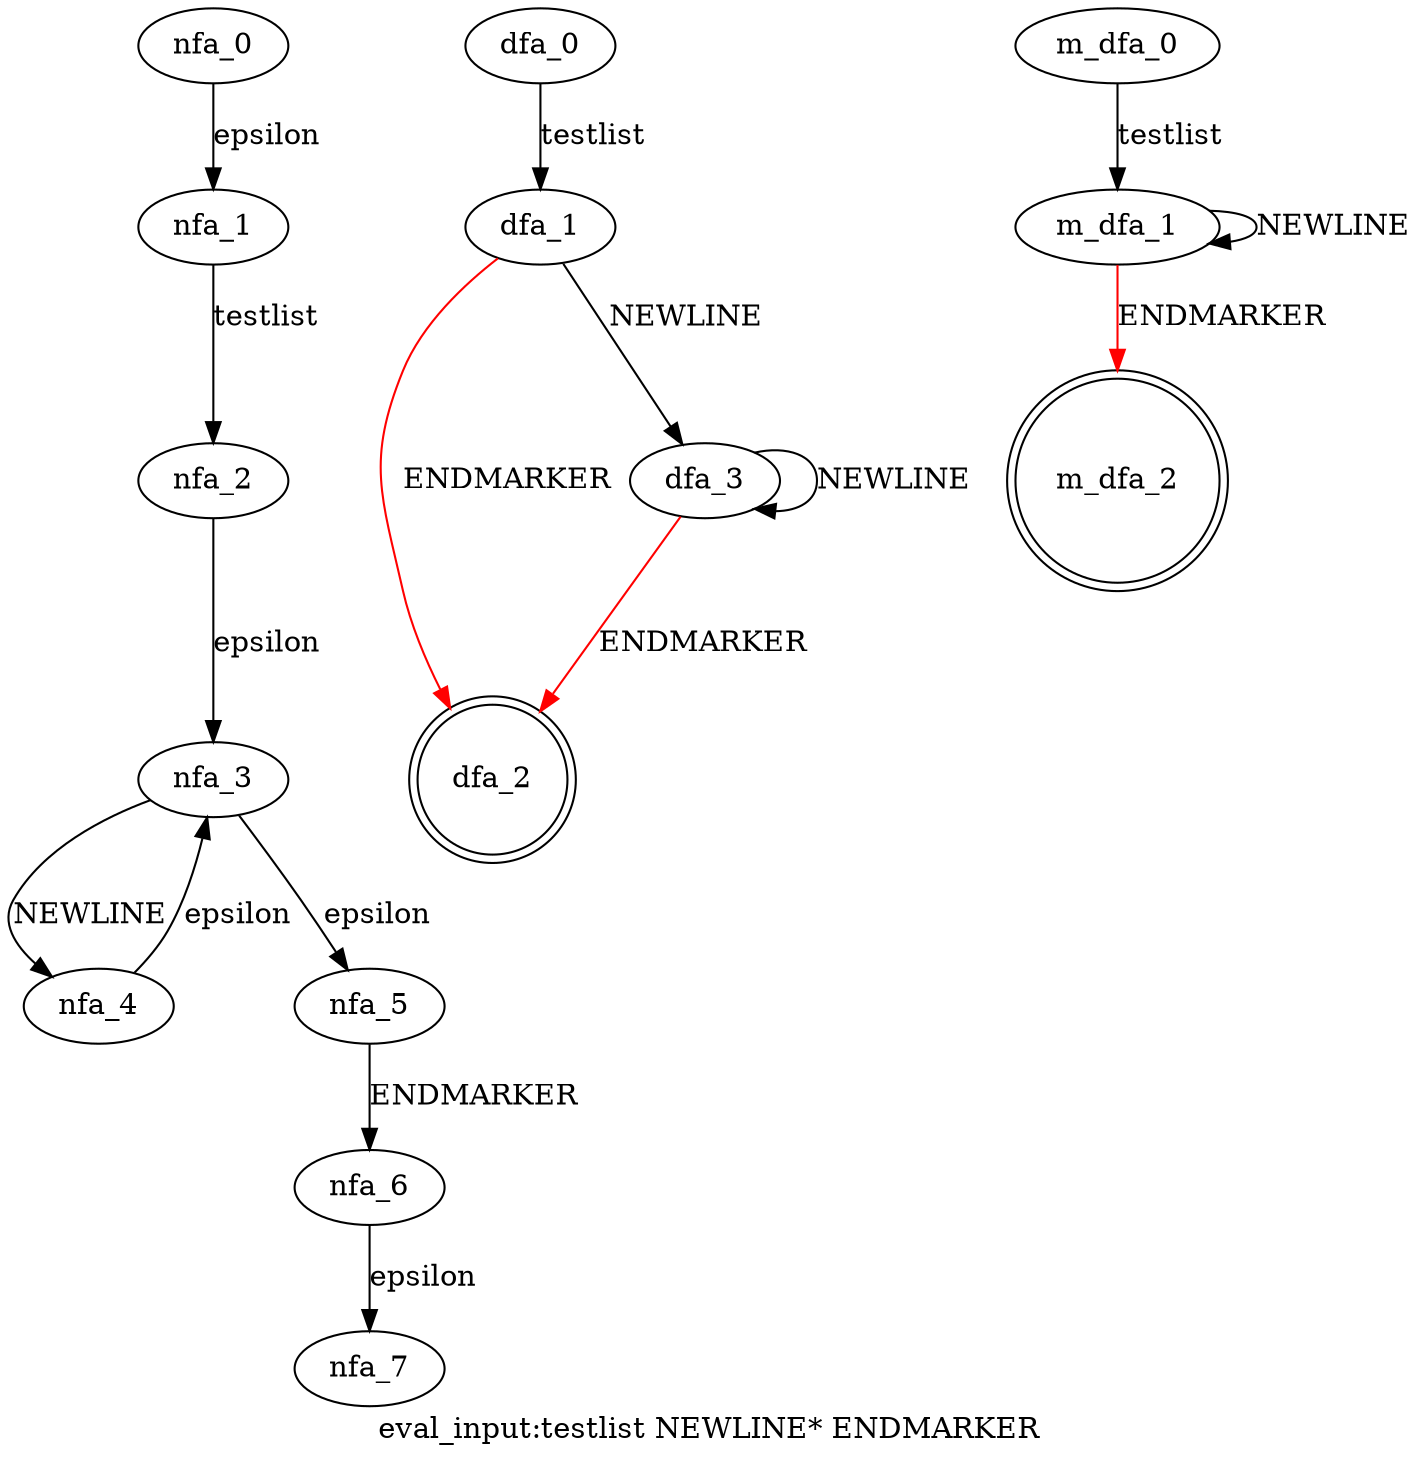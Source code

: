 digraph eval_input {
 graph[label="eval_input:testlist NEWLINE* ENDMARKER"]
 subgraph eval_input_nfa {
  nfa_0->nfa_1[label="epsilon"]
  nfa_1->nfa_2[label="testlist"]
  nfa_2->nfa_3[label="epsilon"]
  nfa_3->nfa_4[label="NEWLINE"]
  nfa_4->nfa_3[label="epsilon"]
  nfa_3->nfa_5[label="epsilon"]
  nfa_5->nfa_6[label="ENDMARKER"]
  nfa_6->nfa_7[label="epsilon"]
  }
 subgraph eval_input_dfa {
  dfa_0->dfa_1[label="testlist"]
  dfa_1->dfa_2[label="ENDMARKER",color=red]
  dfa_1->dfa_3[label="NEWLINE"]
  dfa_3->dfa_2[label="ENDMARKER",color=red]
  dfa_3->dfa_3[label="NEWLINE"]
  dfa_2[shape=doublecircle]
  }
 subgraph eval_input_m_dfa {
  m_dfa_0->m_dfa_1[label="testlist"]
  m_dfa_1->m_dfa_2[label="ENDMARKER",color=red]
  m_dfa_1->m_dfa_1[label="NEWLINE"]
  m_dfa_2[shape=doublecircle]
  }
}
